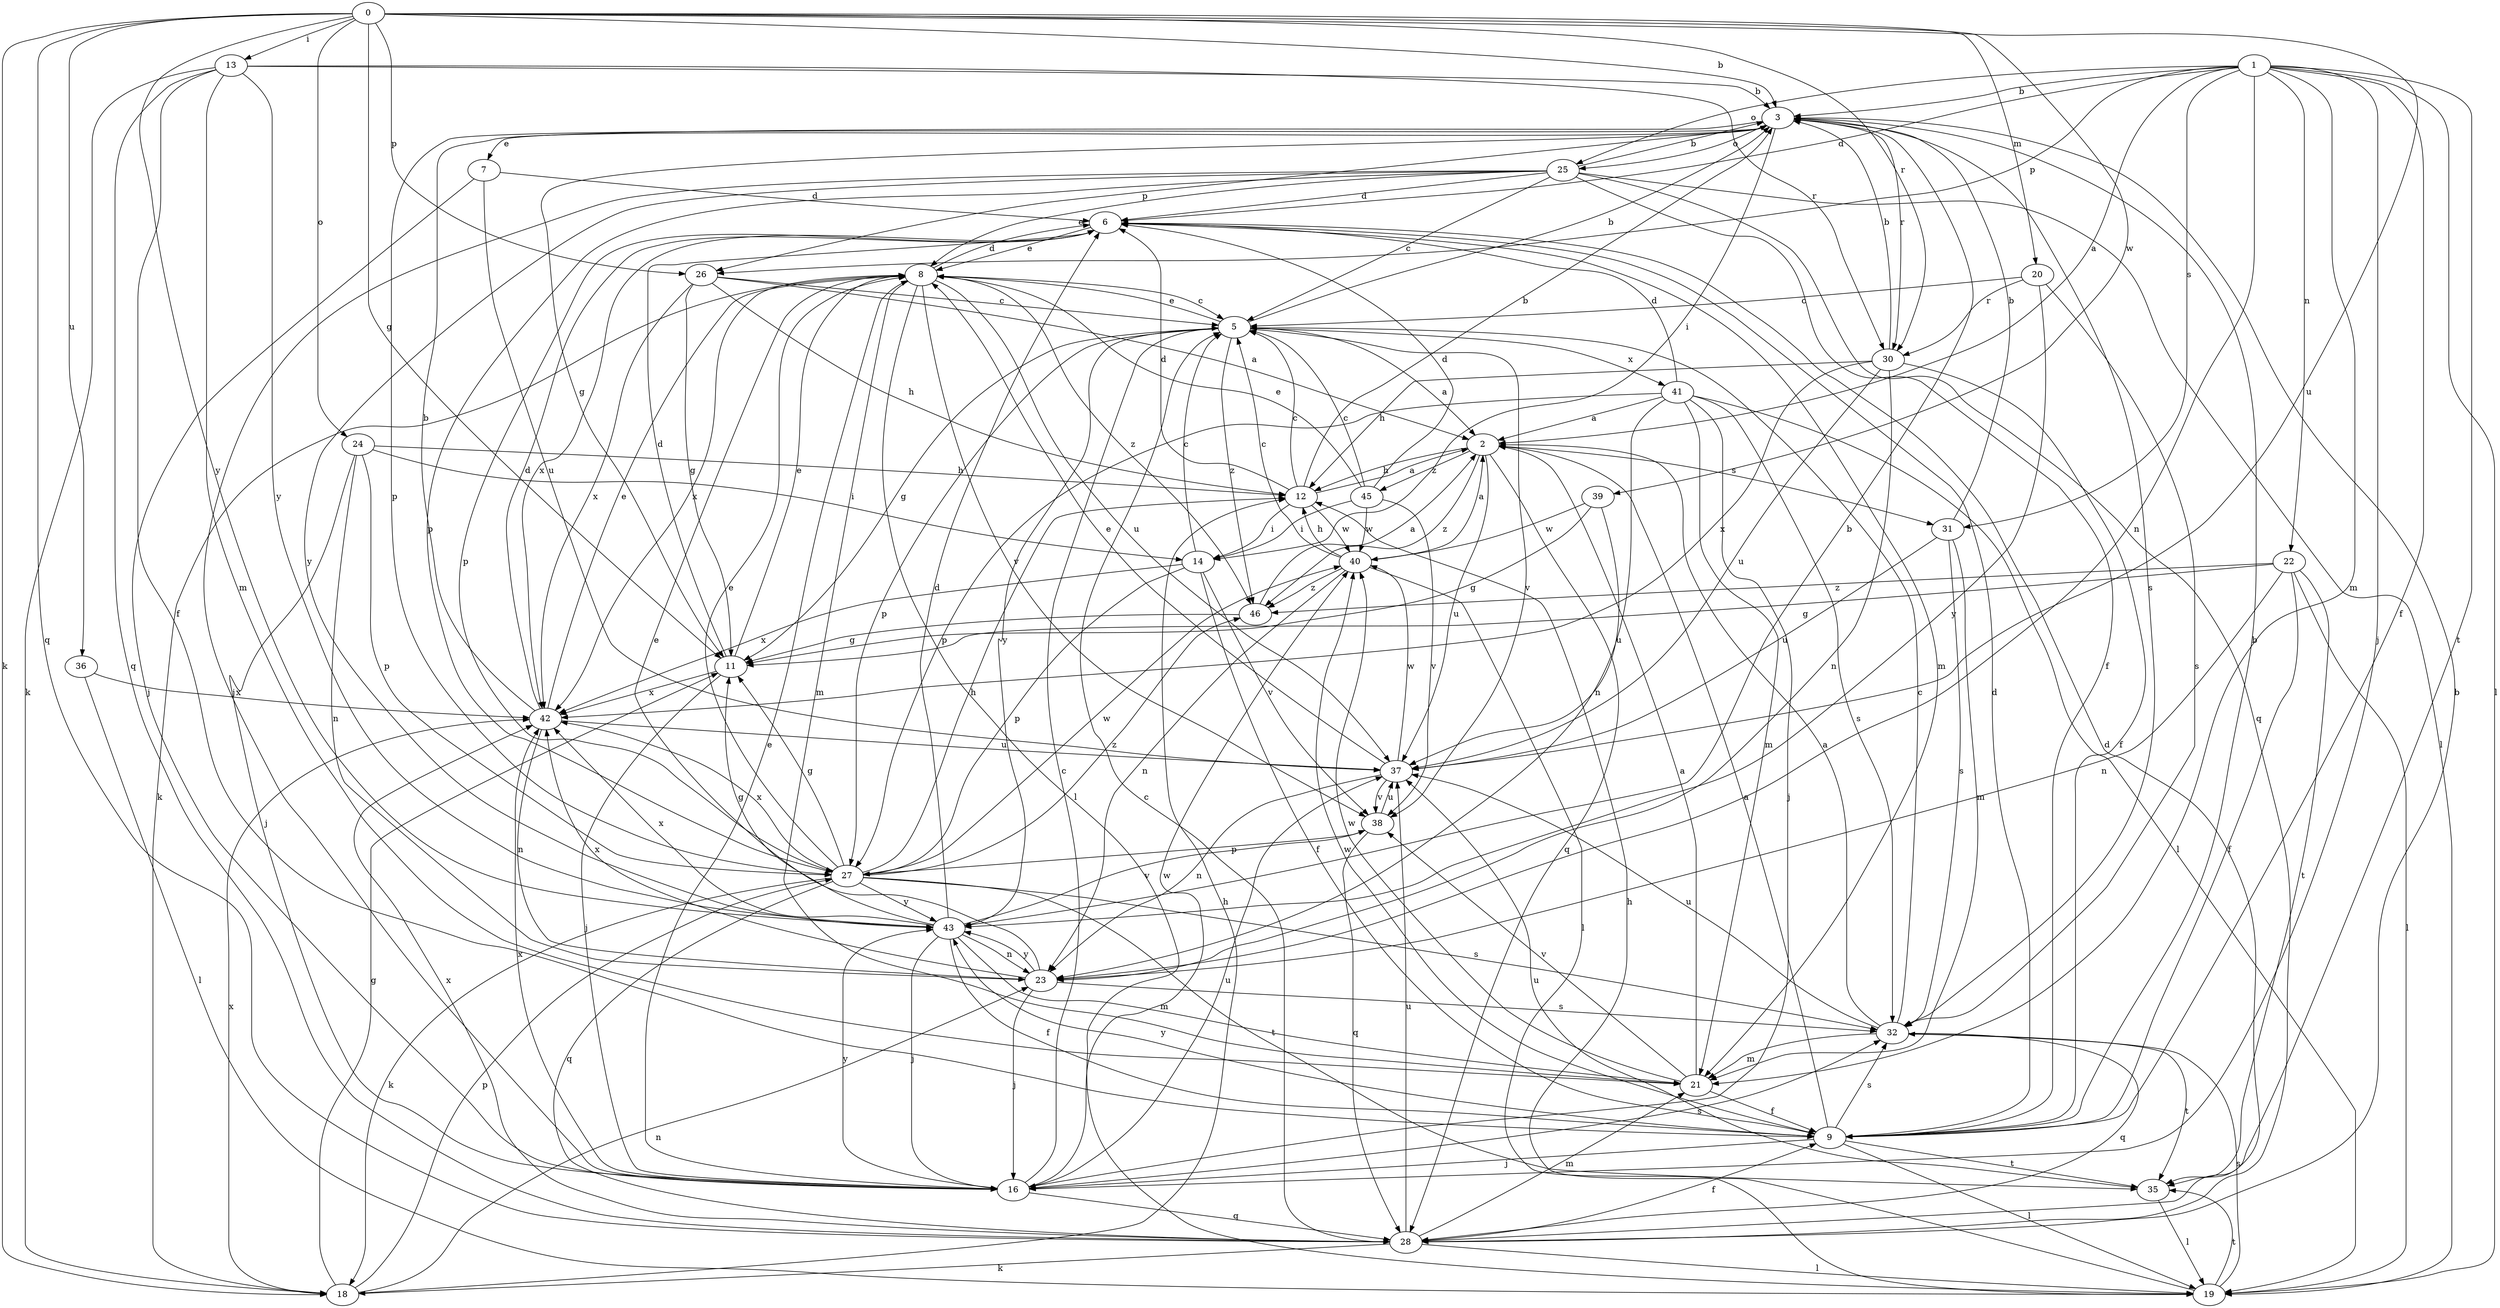 strict digraph  {
0;
1;
2;
3;
5;
6;
7;
8;
9;
11;
12;
13;
14;
16;
18;
19;
20;
21;
22;
23;
24;
25;
26;
27;
28;
30;
31;
32;
35;
36;
37;
38;
39;
40;
41;
42;
43;
45;
46;
0 -> 3  [label=b];
0 -> 11  [label=g];
0 -> 13  [label=i];
0 -> 18  [label=k];
0 -> 20  [label=m];
0 -> 24  [label=o];
0 -> 26  [label=p];
0 -> 28  [label=q];
0 -> 30  [label=r];
0 -> 36  [label=u];
0 -> 37  [label=u];
0 -> 39  [label=w];
0 -> 43  [label=y];
1 -> 2  [label=a];
1 -> 3  [label=b];
1 -> 6  [label=d];
1 -> 9  [label=f];
1 -> 16  [label=j];
1 -> 19  [label=l];
1 -> 21  [label=m];
1 -> 22  [label=n];
1 -> 23  [label=n];
1 -> 25  [label=o];
1 -> 26  [label=p];
1 -> 31  [label=s];
1 -> 35  [label=t];
2 -> 12  [label=h];
2 -> 28  [label=q];
2 -> 31  [label=s];
2 -> 37  [label=u];
2 -> 45  [label=z];
2 -> 46  [label=z];
3 -> 7  [label=e];
3 -> 11  [label=g];
3 -> 14  [label=i];
3 -> 25  [label=o];
3 -> 26  [label=p];
3 -> 27  [label=p];
3 -> 30  [label=r];
3 -> 32  [label=s];
5 -> 2  [label=a];
5 -> 3  [label=b];
5 -> 8  [label=e];
5 -> 11  [label=g];
5 -> 27  [label=p];
5 -> 38  [label=v];
5 -> 41  [label=x];
5 -> 43  [label=y];
5 -> 46  [label=z];
6 -> 8  [label=e];
6 -> 21  [label=m];
6 -> 27  [label=p];
6 -> 42  [label=x];
7 -> 6  [label=d];
7 -> 16  [label=j];
7 -> 37  [label=u];
8 -> 5  [label=c];
8 -> 6  [label=d];
8 -> 18  [label=k];
8 -> 19  [label=l];
8 -> 21  [label=m];
8 -> 37  [label=u];
8 -> 38  [label=v];
8 -> 42  [label=x];
8 -> 46  [label=z];
9 -> 2  [label=a];
9 -> 3  [label=b];
9 -> 6  [label=d];
9 -> 16  [label=j];
9 -> 19  [label=l];
9 -> 32  [label=s];
9 -> 35  [label=t];
9 -> 40  [label=w];
9 -> 43  [label=y];
11 -> 6  [label=d];
11 -> 8  [label=e];
11 -> 16  [label=j];
11 -> 42  [label=x];
12 -> 2  [label=a];
12 -> 3  [label=b];
12 -> 5  [label=c];
12 -> 6  [label=d];
12 -> 14  [label=i];
12 -> 40  [label=w];
13 -> 3  [label=b];
13 -> 9  [label=f];
13 -> 18  [label=k];
13 -> 21  [label=m];
13 -> 28  [label=q];
13 -> 30  [label=r];
13 -> 43  [label=y];
14 -> 5  [label=c];
14 -> 9  [label=f];
14 -> 27  [label=p];
14 -> 38  [label=v];
14 -> 42  [label=x];
16 -> 5  [label=c];
16 -> 8  [label=e];
16 -> 28  [label=q];
16 -> 32  [label=s];
16 -> 37  [label=u];
16 -> 40  [label=w];
16 -> 42  [label=x];
16 -> 43  [label=y];
18 -> 11  [label=g];
18 -> 12  [label=h];
18 -> 23  [label=n];
18 -> 27  [label=p];
18 -> 42  [label=x];
19 -> 12  [label=h];
19 -> 32  [label=s];
19 -> 35  [label=t];
20 -> 5  [label=c];
20 -> 30  [label=r];
20 -> 32  [label=s];
20 -> 43  [label=y];
21 -> 2  [label=a];
21 -> 9  [label=f];
21 -> 38  [label=v];
21 -> 40  [label=w];
22 -> 9  [label=f];
22 -> 11  [label=g];
22 -> 19  [label=l];
22 -> 23  [label=n];
22 -> 35  [label=t];
22 -> 46  [label=z];
23 -> 8  [label=e];
23 -> 16  [label=j];
23 -> 32  [label=s];
23 -> 42  [label=x];
23 -> 43  [label=y];
24 -> 12  [label=h];
24 -> 14  [label=i];
24 -> 16  [label=j];
24 -> 23  [label=n];
24 -> 27  [label=p];
25 -> 3  [label=b];
25 -> 5  [label=c];
25 -> 6  [label=d];
25 -> 8  [label=e];
25 -> 9  [label=f];
25 -> 16  [label=j];
25 -> 19  [label=l];
25 -> 27  [label=p];
25 -> 28  [label=q];
25 -> 43  [label=y];
26 -> 2  [label=a];
26 -> 5  [label=c];
26 -> 11  [label=g];
26 -> 12  [label=h];
26 -> 42  [label=x];
27 -> 8  [label=e];
27 -> 11  [label=g];
27 -> 12  [label=h];
27 -> 18  [label=k];
27 -> 28  [label=q];
27 -> 32  [label=s];
27 -> 35  [label=t];
27 -> 40  [label=w];
27 -> 42  [label=x];
27 -> 43  [label=y];
27 -> 46  [label=z];
28 -> 3  [label=b];
28 -> 5  [label=c];
28 -> 6  [label=d];
28 -> 9  [label=f];
28 -> 18  [label=k];
28 -> 19  [label=l];
28 -> 21  [label=m];
28 -> 37  [label=u];
28 -> 42  [label=x];
30 -> 3  [label=b];
30 -> 9  [label=f];
30 -> 12  [label=h];
30 -> 23  [label=n];
30 -> 37  [label=u];
30 -> 42  [label=x];
31 -> 3  [label=b];
31 -> 21  [label=m];
31 -> 32  [label=s];
31 -> 37  [label=u];
32 -> 2  [label=a];
32 -> 5  [label=c];
32 -> 21  [label=m];
32 -> 28  [label=q];
32 -> 35  [label=t];
32 -> 37  [label=u];
35 -> 19  [label=l];
35 -> 37  [label=u];
36 -> 19  [label=l];
36 -> 42  [label=x];
37 -> 8  [label=e];
37 -> 23  [label=n];
37 -> 38  [label=v];
37 -> 40  [label=w];
38 -> 27  [label=p];
38 -> 28  [label=q];
38 -> 37  [label=u];
39 -> 11  [label=g];
39 -> 37  [label=u];
39 -> 40  [label=w];
40 -> 2  [label=a];
40 -> 5  [label=c];
40 -> 12  [label=h];
40 -> 19  [label=l];
40 -> 23  [label=n];
40 -> 46  [label=z];
41 -> 2  [label=a];
41 -> 6  [label=d];
41 -> 16  [label=j];
41 -> 19  [label=l];
41 -> 21  [label=m];
41 -> 23  [label=n];
41 -> 27  [label=p];
41 -> 32  [label=s];
42 -> 3  [label=b];
42 -> 6  [label=d];
42 -> 8  [label=e];
42 -> 23  [label=n];
42 -> 37  [label=u];
43 -> 3  [label=b];
43 -> 6  [label=d];
43 -> 9  [label=f];
43 -> 11  [label=g];
43 -> 16  [label=j];
43 -> 21  [label=m];
43 -> 23  [label=n];
43 -> 38  [label=v];
43 -> 42  [label=x];
45 -> 5  [label=c];
45 -> 6  [label=d];
45 -> 8  [label=e];
45 -> 14  [label=i];
45 -> 38  [label=v];
45 -> 40  [label=w];
46 -> 2  [label=a];
46 -> 11  [label=g];
}
